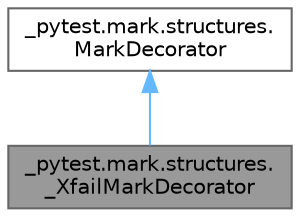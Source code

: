 digraph "_pytest.mark.structures._XfailMarkDecorator"
{
 // LATEX_PDF_SIZE
  bgcolor="transparent";
  edge [fontname=Helvetica,fontsize=10,labelfontname=Helvetica,labelfontsize=10];
  node [fontname=Helvetica,fontsize=10,shape=box,height=0.2,width=0.4];
  Node1 [id="Node000001",label="_pytest.mark.structures.\l_XfailMarkDecorator",height=0.2,width=0.4,color="gray40", fillcolor="grey60", style="filled", fontcolor="black",tooltip=" "];
  Node2 -> Node1 [id="edge1_Node000001_Node000002",dir="back",color="steelblue1",style="solid",tooltip=" "];
  Node2 [id="Node000002",label="_pytest.mark.structures.\lMarkDecorator",height=0.2,width=0.4,color="gray40", fillcolor="white", style="filled",URL="$class__pytest_1_1mark_1_1structures_1_1MarkDecorator.html",tooltip=" "];
}
